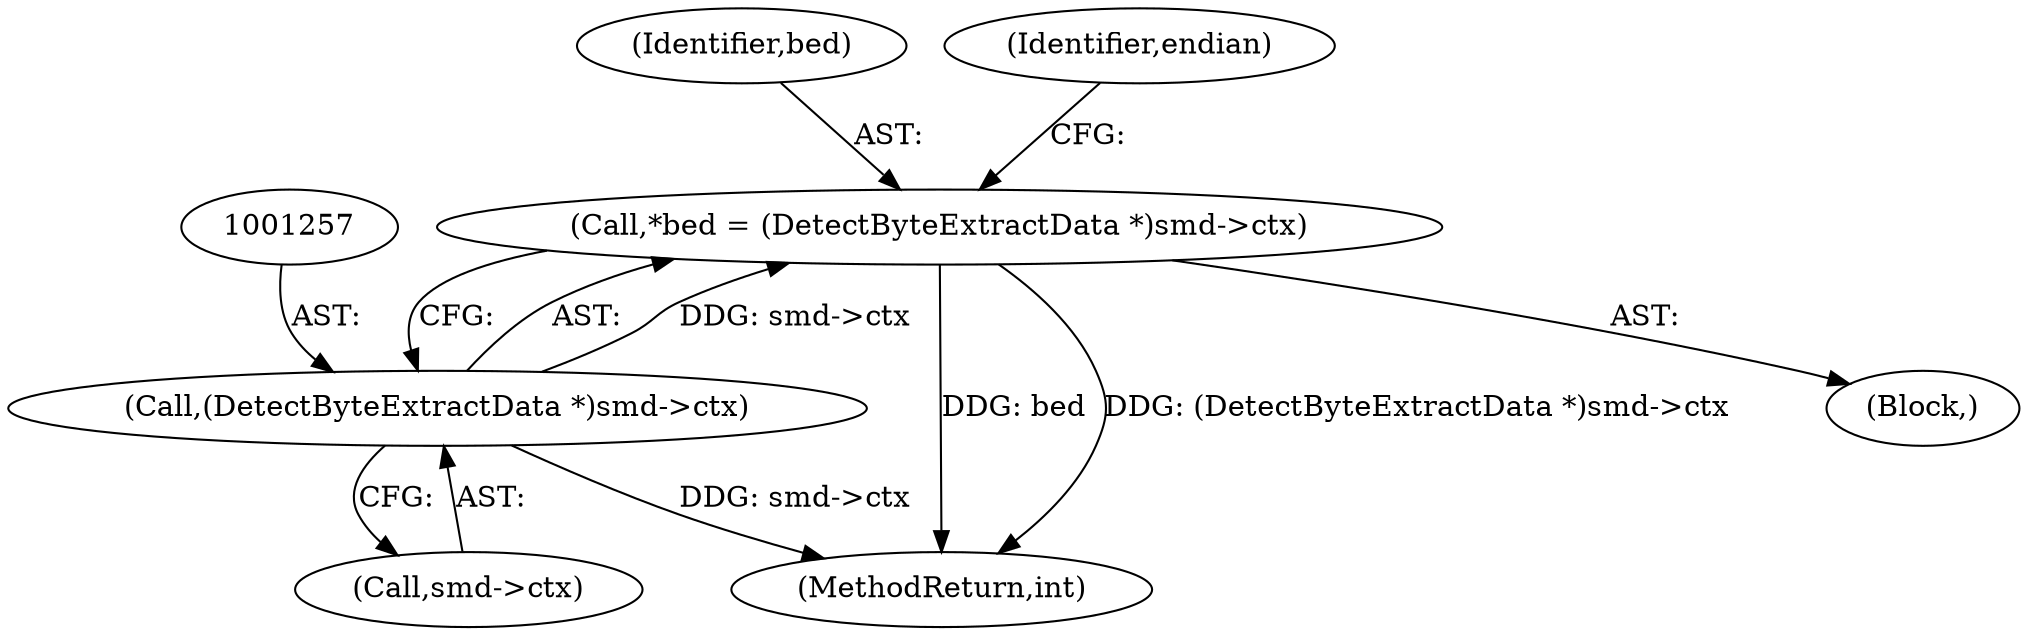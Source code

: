 digraph "0_suricata_47afc577ff763150f9b47f10331f5ef9eb847a57@pointer" {
"1001254" [label="(Call,*bed = (DetectByteExtractData *)smd->ctx)"];
"1001256" [label="(Call,(DetectByteExtractData *)smd->ctx)"];
"1001542" [label="(MethodReturn,int)"];
"1001254" [label="(Call,*bed = (DetectByteExtractData *)smd->ctx)"];
"1001256" [label="(Call,(DetectByteExtractData *)smd->ctx)"];
"1001258" [label="(Call,smd->ctx)"];
"1001252" [label="(Block,)"];
"1001255" [label="(Identifier,bed)"];
"1001263" [label="(Identifier,endian)"];
"1001254" -> "1001252"  [label="AST: "];
"1001254" -> "1001256"  [label="CFG: "];
"1001255" -> "1001254"  [label="AST: "];
"1001256" -> "1001254"  [label="AST: "];
"1001263" -> "1001254"  [label="CFG: "];
"1001254" -> "1001542"  [label="DDG: bed"];
"1001254" -> "1001542"  [label="DDG: (DetectByteExtractData *)smd->ctx"];
"1001256" -> "1001254"  [label="DDG: smd->ctx"];
"1001256" -> "1001258"  [label="CFG: "];
"1001257" -> "1001256"  [label="AST: "];
"1001258" -> "1001256"  [label="AST: "];
"1001256" -> "1001542"  [label="DDG: smd->ctx"];
}
